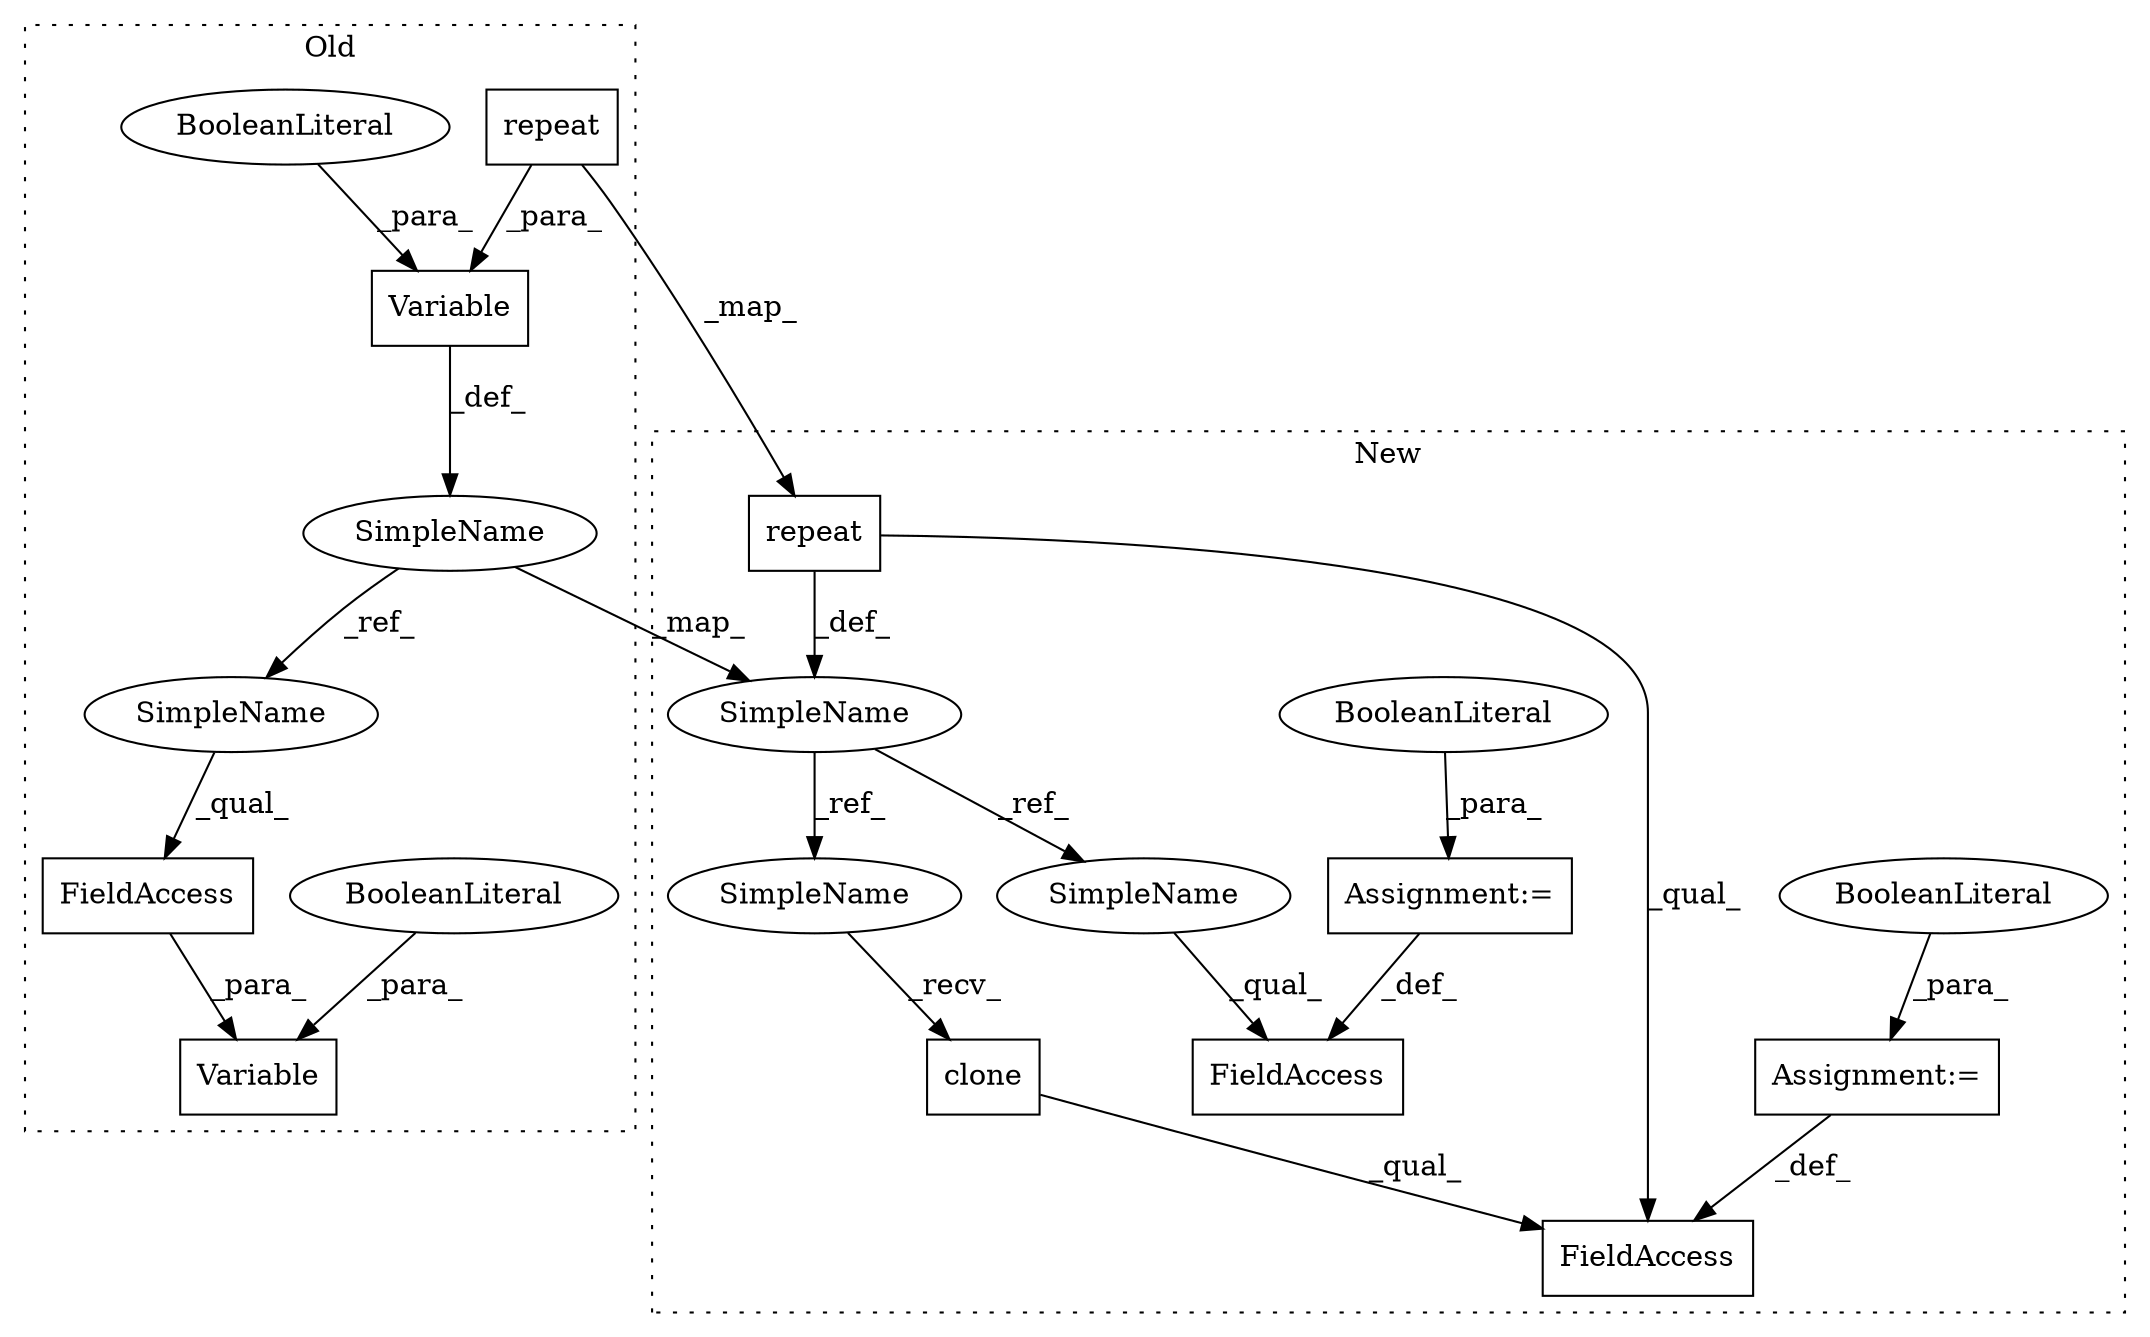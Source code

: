 digraph G {
subgraph cluster0 {
1 [label="Variable" a="32" s="9804,9842" l="9,1" shape="box"];
4 [label="BooleanLiteral" a="9" s="9838" l="4" shape="ellipse"];
5 [label="Variable" a="32" s="9587,9704" l="9,1" shape="box"];
6 [label="BooleanLiteral" a="9" s="9700" l="4" shape="ellipse"];
10 [label="SimpleName" a="42" s="9567" l="19" shape="ellipse"];
12 [label="FieldAccess" a="22" s="9813" l="24" shape="box"];
16 [label="repeat" a="32" s="9686,9698" l="7,1" shape="box"];
17 [label="SimpleName" a="42" s="9813" l="19" shape="ellipse"];
label = "Old";
style="dotted";
}
subgraph cluster1 {
2 [label="clone" a="32" s="10313" l="7" shape="box"];
3 [label="FieldAccess" a="22" s="10370" l="38" shape="box"];
7 [label="Assignment:=" a="7" s="10408" l="1" shape="box"];
8 [label="BooleanLiteral" a="9" s="10409" l="4" shape="ellipse"];
9 [label="SimpleName" a="42" s="10139" l="19" shape="ellipse"];
11 [label="FieldAccess" a="22" s="10326" l="33" shape="box"];
13 [label="Assignment:=" a="7" s="10359" l="1" shape="box"];
14 [label="BooleanLiteral" a="9" s="10360" l="4" shape="ellipse"];
15 [label="repeat" a="32" s="10249,10261" l="7,1" shape="box"];
18 [label="SimpleName" a="42" s="10293" l="19" shape="ellipse"];
19 [label="SimpleName" a="42" s="10326" l="19" shape="ellipse"];
label = "New";
style="dotted";
}
2 -> 3 [label="_qual_"];
4 -> 1 [label="_para_"];
5 -> 10 [label="_def_"];
6 -> 5 [label="_para_"];
7 -> 3 [label="_def_"];
8 -> 7 [label="_para_"];
9 -> 18 [label="_ref_"];
9 -> 19 [label="_ref_"];
10 -> 9 [label="_map_"];
10 -> 17 [label="_ref_"];
12 -> 1 [label="_para_"];
13 -> 11 [label="_def_"];
14 -> 13 [label="_para_"];
15 -> 3 [label="_qual_"];
15 -> 9 [label="_def_"];
16 -> 5 [label="_para_"];
16 -> 15 [label="_map_"];
17 -> 12 [label="_qual_"];
18 -> 2 [label="_recv_"];
19 -> 11 [label="_qual_"];
}